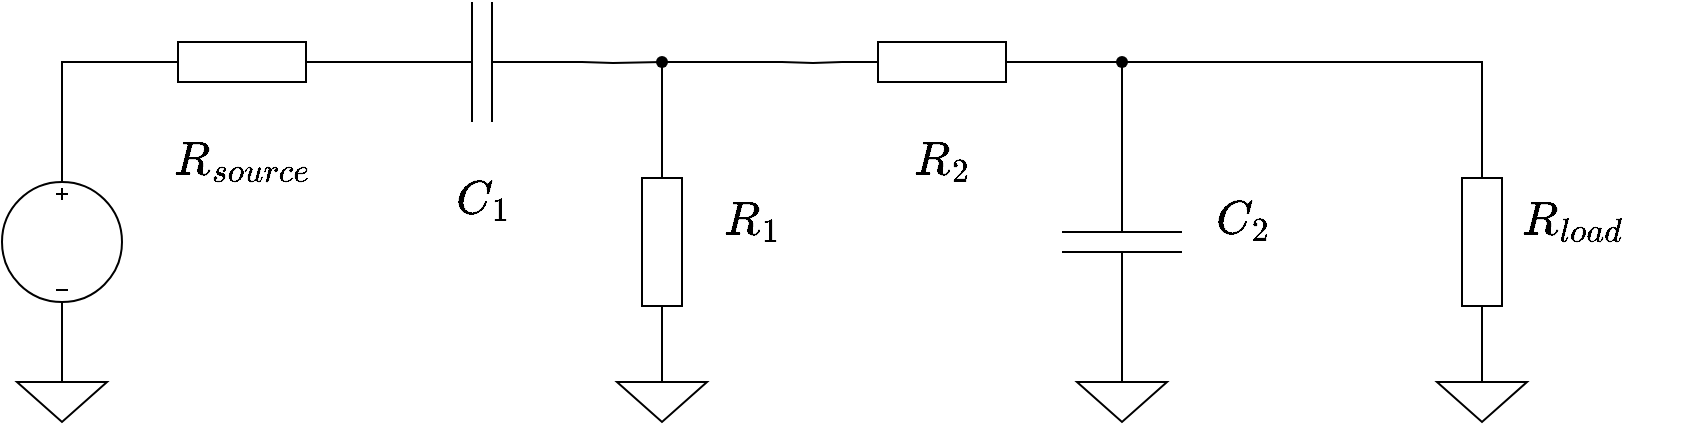 <mxfile>
    <diagram id="jbJSXiNqgn_N4v0vOj38" name="Page-1">
        <mxGraphModel dx="1051" dy="779" grid="1" gridSize="10" guides="1" tooltips="1" connect="1" arrows="1" fold="1" page="1" pageScale="1" pageWidth="850" pageHeight="1100" math="1" shadow="0">
            <root>
                <mxCell id="0"/>
                <mxCell id="1" parent="0"/>
                <mxCell id="13" value="" style="edgeStyle=orthogonalEdgeStyle;shape=connector;rounded=0;html=1;labelBackgroundColor=default;strokeColor=default;fontFamily=Helvetica;fontSize=20;fontColor=default;endArrow=none;endFill=0;" parent="1" source="2" target="11" edge="1">
                    <mxGeometry relative="1" as="geometry"/>
                </mxCell>
                <mxCell id="2" value="$$R_2$$" style="pointerEvents=1;verticalLabelPosition=bottom;shadow=0;dashed=0;align=center;html=1;verticalAlign=top;shape=mxgraph.electrical.resistors.resistor_1;fontStyle=0;fontSize=20;" parent="1" vertex="1">
                    <mxGeometry x="440" y="280" width="100" height="20" as="geometry"/>
                </mxCell>
                <mxCell id="6" style="edgeStyle=orthogonalEdgeStyle;shape=connector;rounded=0;html=1;exitX=1;exitY=0.5;exitDx=0;exitDy=0;exitPerimeter=0;entryX=0.5;entryY=0;entryDx=0;entryDy=0;entryPerimeter=0;labelBackgroundColor=default;strokeColor=default;fontFamily=Helvetica;fontSize=11;fontColor=default;endArrow=none;endFill=0;" parent="1" source="3" target="5" edge="1">
                    <mxGeometry relative="1" as="geometry"/>
                </mxCell>
                <mxCell id="3" value="$$C_2$$" style="pointerEvents=1;verticalLabelPosition=bottom;shadow=0;dashed=0;align=center;html=1;verticalAlign=top;shape=mxgraph.electrical.capacitors.capacitor_1;rotation=90;textDirection=ltr;fontColor=default;horizontal=0;fontSize=20;fontStyle=0;labelPosition=center;" parent="1" vertex="1">
                    <mxGeometry x="530" y="350" width="100" height="60" as="geometry"/>
                </mxCell>
                <mxCell id="5" value="" style="pointerEvents=1;verticalLabelPosition=bottom;shadow=0;dashed=0;align=center;html=1;verticalAlign=top;shape=mxgraph.electrical.signal_sources.signal_ground;fontFamily=Helvetica;fontSize=11;fontColor=default;" parent="1" vertex="1">
                    <mxGeometry x="557.5" y="440" width="45" height="30" as="geometry"/>
                </mxCell>
                <mxCell id="8" value="" style="edgeStyle=orthogonalEdgeStyle;shape=connector;rounded=0;html=1;labelBackgroundColor=default;strokeColor=default;fontFamily=Helvetica;fontSize=20;fontColor=default;endArrow=none;endFill=0;" parent="1" target="2" edge="1">
                    <mxGeometry relative="1" as="geometry">
                        <mxPoint x="410" y="290" as="sourcePoint"/>
                    </mxGeometry>
                </mxCell>
                <mxCell id="15" value="" style="edgeStyle=orthogonalEdgeStyle;shape=connector;rounded=0;html=1;labelBackgroundColor=default;strokeColor=default;fontFamily=Helvetica;fontSize=20;fontColor=default;endArrow=none;endFill=0;" parent="1" source="11" target="3" edge="1">
                    <mxGeometry relative="1" as="geometry"/>
                </mxCell>
                <mxCell id="11" value="" style="shape=waypoint;sketch=0;fillStyle=solid;size=6;pointerEvents=1;points=[];fillColor=none;resizable=0;rotatable=0;perimeter=centerPerimeter;snapToPoint=1;fontFamily=Helvetica;fontSize=20;fontColor=default;" parent="1" vertex="1">
                    <mxGeometry x="570" y="280" width="20" height="20" as="geometry"/>
                </mxCell>
                <mxCell id="16" value="" style="edgeStyle=orthogonalEdgeStyle;shape=connector;rounded=0;html=1;labelBackgroundColor=default;strokeColor=default;fontFamily=Helvetica;fontSize=20;fontColor=default;endArrow=none;endFill=0;" edge="1" parent="1" target="24">
                    <mxGeometry relative="1" as="geometry">
                        <mxPoint x="310" y="290" as="sourcePoint"/>
                    </mxGeometry>
                </mxCell>
                <mxCell id="17" style="edgeStyle=orthogonalEdgeStyle;shape=connector;rounded=0;html=1;exitX=1;exitY=0.5;exitDx=0;exitDy=0;exitPerimeter=0;entryX=0.5;entryY=0;entryDx=0;entryDy=0;entryPerimeter=0;labelBackgroundColor=default;strokeColor=default;fontFamily=Helvetica;fontSize=11;fontColor=default;endArrow=none;endFill=0;" edge="1" parent="1" target="18">
                    <mxGeometry relative="1" as="geometry">
                        <mxPoint x="350" y="430" as="sourcePoint"/>
                    </mxGeometry>
                </mxCell>
                <mxCell id="18" value="" style="pointerEvents=1;verticalLabelPosition=bottom;shadow=0;dashed=0;align=center;html=1;verticalAlign=top;shape=mxgraph.electrical.signal_sources.signal_ground;fontFamily=Helvetica;fontSize=11;fontColor=default;" vertex="1" parent="1">
                    <mxGeometry x="327.5" y="440" width="45" height="30" as="geometry"/>
                </mxCell>
                <mxCell id="19" value="" style="edgeStyle=orthogonalEdgeStyle;shape=connector;rounded=0;html=1;labelBackgroundColor=default;strokeColor=default;fontFamily=Helvetica;fontSize=20;fontColor=default;endArrow=none;endFill=0;" edge="1" parent="1">
                    <mxGeometry relative="1" as="geometry">
                        <mxPoint x="250" y="290" as="targetPoint"/>
                        <mxPoint x="220" y="290" as="sourcePoint"/>
                    </mxGeometry>
                </mxCell>
                <mxCell id="22" value="" style="edgeStyle=orthogonalEdgeStyle;shape=connector;rounded=0;html=1;labelBackgroundColor=default;strokeColor=default;fontFamily=Helvetica;fontSize=20;fontColor=default;endArrow=none;endFill=0;" edge="1" parent="1" source="24">
                    <mxGeometry relative="1" as="geometry">
                        <mxPoint x="410" y="290" as="targetPoint"/>
                    </mxGeometry>
                </mxCell>
                <mxCell id="23" value="" style="edgeStyle=orthogonalEdgeStyle;shape=connector;rounded=0;html=1;labelBackgroundColor=default;strokeColor=default;fontFamily=Helvetica;fontSize=20;fontColor=default;endArrow=none;endFill=0;" edge="1" parent="1" source="24">
                    <mxGeometry relative="1" as="geometry">
                        <mxPoint x="350" y="330" as="targetPoint"/>
                    </mxGeometry>
                </mxCell>
                <mxCell id="24" value="" style="shape=waypoint;sketch=0;fillStyle=solid;size=6;pointerEvents=1;points=[];fillColor=none;resizable=0;rotatable=0;perimeter=centerPerimeter;snapToPoint=1;fontFamily=Helvetica;fontSize=20;fontColor=default;" vertex="1" parent="1">
                    <mxGeometry x="340" y="280" width="20" height="20" as="geometry"/>
                </mxCell>
                <mxCell id="25" value="$$C_1$$" style="pointerEvents=1;verticalLabelPosition=bottom;shadow=0;dashed=0;align=center;html=1;verticalAlign=top;shape=mxgraph.electrical.capacitors.capacitor_1;fontSize=20;" vertex="1" parent="1">
                    <mxGeometry x="210" y="260" width="100" height="60" as="geometry"/>
                </mxCell>
                <mxCell id="26" value="$$R_1$$" style="pointerEvents=1;verticalLabelPosition=bottom;shadow=0;dashed=0;align=center;html=1;verticalAlign=top;shape=mxgraph.electrical.resistors.resistor_1;fontSize=20;rotation=90;horizontal=0;labelPosition=center;spacing=2;spacingLeft=50;" vertex="1" parent="1">
                    <mxGeometry x="300" y="370" width="100" height="20" as="geometry"/>
                </mxCell>
                <mxCell id="30" style="edgeStyle=orthogonalEdgeStyle;shape=connector;rounded=0;html=1;exitX=0.5;exitY=0;exitDx=0;exitDy=0;exitPerimeter=0;entryX=0;entryY=0.5;entryDx=0;entryDy=0;entryPerimeter=0;labelBackgroundColor=default;strokeColor=default;fontFamily=Helvetica;fontSize=20;fontColor=default;endArrow=none;endFill=0;" edge="1" parent="1" source="27" target="28">
                    <mxGeometry relative="1" as="geometry"/>
                </mxCell>
                <mxCell id="27" value="" style="pointerEvents=1;verticalLabelPosition=bottom;shadow=0;dashed=0;align=center;html=1;verticalAlign=top;shape=mxgraph.electrical.signal_sources.source;aspect=fixed;points=[[0.5,0,0],[1,0.5,0],[0.5,1,0],[0,0.5,0]];elSignalType=dc3;" vertex="1" parent="1">
                    <mxGeometry x="20" y="350" width="60" height="60" as="geometry"/>
                </mxCell>
                <mxCell id="31" style="edgeStyle=orthogonalEdgeStyle;shape=connector;rounded=0;html=1;exitX=1;exitY=0.5;exitDx=0;exitDy=0;exitPerimeter=0;labelBackgroundColor=default;strokeColor=default;fontFamily=Helvetica;fontSize=20;fontColor=default;endArrow=none;endFill=0;" edge="1" parent="1" source="28">
                    <mxGeometry relative="1" as="geometry">
                        <mxPoint x="250" y="290" as="targetPoint"/>
                    </mxGeometry>
                </mxCell>
                <mxCell id="28" value="$$R_{source}$$" style="pointerEvents=1;verticalLabelPosition=bottom;shadow=0;dashed=0;align=center;html=1;verticalAlign=top;shape=mxgraph.electrical.resistors.resistor_1;fontStyle=0;fontSize=20;" vertex="1" parent="1">
                    <mxGeometry x="90" y="280" width="100" height="20" as="geometry"/>
                </mxCell>
                <mxCell id="33" value="" style="edgeStyle=orthogonalEdgeStyle;shape=connector;rounded=0;html=1;labelBackgroundColor=default;strokeColor=default;fontFamily=Helvetica;fontSize=20;fontColor=default;endArrow=none;endFill=0;" edge="1" parent="1" source="32" target="27">
                    <mxGeometry relative="1" as="geometry"/>
                </mxCell>
                <mxCell id="32" value="" style="pointerEvents=1;verticalLabelPosition=bottom;shadow=0;dashed=0;align=center;html=1;verticalAlign=top;shape=mxgraph.electrical.signal_sources.signal_ground;fontFamily=Helvetica;fontSize=11;fontColor=default;" vertex="1" parent="1">
                    <mxGeometry x="27.5" y="440" width="45" height="30" as="geometry"/>
                </mxCell>
                <mxCell id="34" style="edgeStyle=orthogonalEdgeStyle;shape=connector;rounded=0;html=1;exitX=1;exitY=0.5;exitDx=0;exitDy=0;exitPerimeter=0;entryX=0.5;entryY=0;entryDx=0;entryDy=0;entryPerimeter=0;labelBackgroundColor=default;strokeColor=default;fontFamily=Helvetica;fontSize=11;fontColor=default;endArrow=none;endFill=0;" edge="1" parent="1" target="35">
                    <mxGeometry relative="1" as="geometry">
                        <mxPoint x="760" y="430" as="sourcePoint"/>
                    </mxGeometry>
                </mxCell>
                <mxCell id="35" value="" style="pointerEvents=1;verticalLabelPosition=bottom;shadow=0;dashed=0;align=center;html=1;verticalAlign=top;shape=mxgraph.electrical.signal_sources.signal_ground;fontFamily=Helvetica;fontSize=11;fontColor=default;" vertex="1" parent="1">
                    <mxGeometry x="737.5" y="440" width="45" height="30" as="geometry"/>
                </mxCell>
                <mxCell id="37" style="edgeStyle=orthogonalEdgeStyle;shape=connector;rounded=0;html=1;exitX=0;exitY=0.5;exitDx=0;exitDy=0;exitPerimeter=0;entryX=0.55;entryY=0.65;entryDx=0;entryDy=0;entryPerimeter=0;labelBackgroundColor=default;strokeColor=default;fontFamily=Helvetica;fontSize=20;fontColor=default;endArrow=none;endFill=0;" edge="1" parent="1" source="36" target="11">
                    <mxGeometry relative="1" as="geometry">
                        <Array as="points">
                            <mxPoint x="760" y="290"/>
                        </Array>
                    </mxGeometry>
                </mxCell>
                <mxCell id="36" value="$$R_{load}$$" style="pointerEvents=1;verticalLabelPosition=bottom;shadow=0;dashed=0;align=center;html=1;verticalAlign=top;shape=mxgraph.electrical.resistors.resistor_1;fontSize=20;rotation=90;horizontal=0;labelPosition=center;spacing=2;spacingLeft=50;" vertex="1" parent="1">
                    <mxGeometry x="710" y="370" width="100" height="20" as="geometry"/>
                </mxCell>
            </root>
        </mxGraphModel>
    </diagram>
</mxfile>